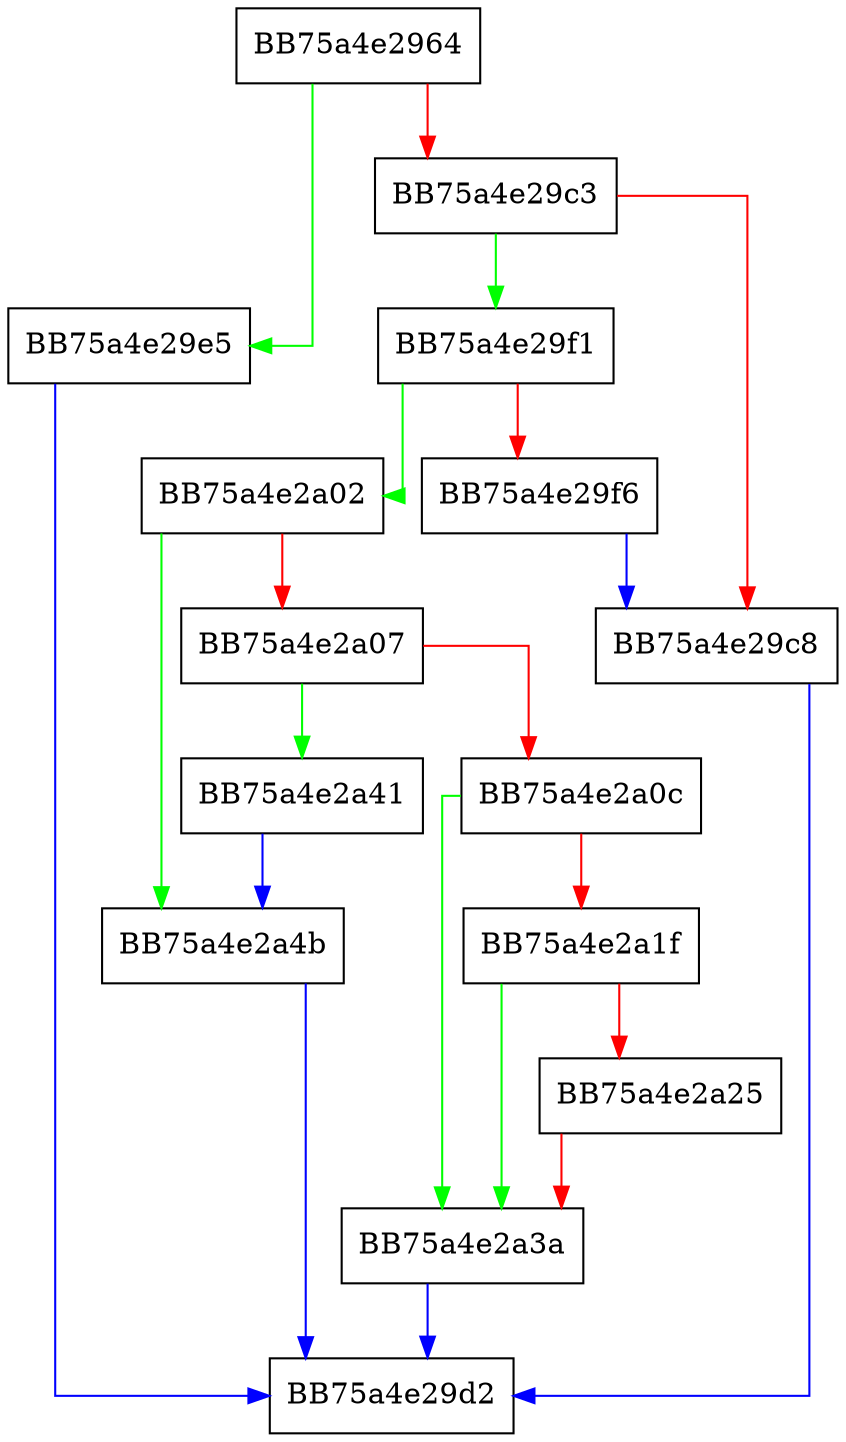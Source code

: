 digraph nUFSP_unicode {
  node [shape="box"];
  graph [splines=ortho];
  BB75a4e2964 -> BB75a4e29e5 [color="green"];
  BB75a4e2964 -> BB75a4e29c3 [color="red"];
  BB75a4e29c3 -> BB75a4e29f1 [color="green"];
  BB75a4e29c3 -> BB75a4e29c8 [color="red"];
  BB75a4e29c8 -> BB75a4e29d2 [color="blue"];
  BB75a4e29e5 -> BB75a4e29d2 [color="blue"];
  BB75a4e29f1 -> BB75a4e2a02 [color="green"];
  BB75a4e29f1 -> BB75a4e29f6 [color="red"];
  BB75a4e29f6 -> BB75a4e29c8 [color="blue"];
  BB75a4e2a02 -> BB75a4e2a4b [color="green"];
  BB75a4e2a02 -> BB75a4e2a07 [color="red"];
  BB75a4e2a07 -> BB75a4e2a41 [color="green"];
  BB75a4e2a07 -> BB75a4e2a0c [color="red"];
  BB75a4e2a0c -> BB75a4e2a3a [color="green"];
  BB75a4e2a0c -> BB75a4e2a1f [color="red"];
  BB75a4e2a1f -> BB75a4e2a3a [color="green"];
  BB75a4e2a1f -> BB75a4e2a25 [color="red"];
  BB75a4e2a25 -> BB75a4e2a3a [color="red"];
  BB75a4e2a3a -> BB75a4e29d2 [color="blue"];
  BB75a4e2a41 -> BB75a4e2a4b [color="blue"];
  BB75a4e2a4b -> BB75a4e29d2 [color="blue"];
}